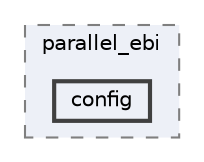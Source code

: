 digraph "C:/microchip/harmony3/gfx/middleware/legato/driver/controller/interface/parallel_ebi/config"
{
 // INTERACTIVE_SVG=YES
 // LATEX_PDF_SIZE
  bgcolor="transparent";
  edge [fontname=Helvetica,fontsize=10,labelfontname=Helvetica,labelfontsize=10];
  node [fontname=Helvetica,fontsize=10,shape=box,height=0.2,width=0.4];
  compound=true
  subgraph clusterdir_74d81ddeeb23e43706331162aeebf370 {
    graph [ bgcolor="#edf0f7", pencolor="grey50", label="parallel_ebi", fontname=Helvetica,fontsize=10 style="filled,dashed", URL="dir_74d81ddeeb23e43706331162aeebf370.html",tooltip=""]
  dir_ce07f235e354ded38f13cd78ecc4a61c [label="config", fillcolor="#edf0f7", color="grey25", style="filled,bold", URL="dir_ce07f235e354ded38f13cd78ecc4a61c.html",tooltip=""];
  }
}
